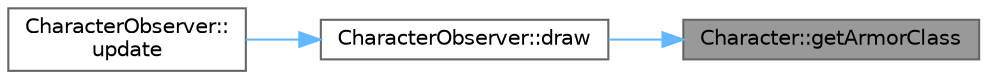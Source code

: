 digraph "Character::getArmorClass"
{
 // LATEX_PDF_SIZE
  bgcolor="transparent";
  edge [fontname=Helvetica,fontsize=10,labelfontname=Helvetica,labelfontsize=10];
  node [fontname=Helvetica,fontsize=10,shape=box,height=0.2,width=0.4];
  rankdir="RL";
  Node1 [id="Node000001",label="Character::getArmorClass",height=0.2,width=0.4,color="gray40", fillcolor="grey60", style="filled", fontcolor="black",tooltip=" "];
  Node1 -> Node2 [id="edge1_Node000001_Node000002",dir="back",color="steelblue1",style="solid",tooltip=" "];
  Node2 [id="Node000002",label="CharacterObserver::draw",height=0.2,width=0.4,color="grey40", fillcolor="white", style="filled",URL="$class_character_observer.html#a7dbed4f59c198d3ac505a05831c97e21",tooltip=" "];
  Node2 -> Node3 [id="edge2_Node000002_Node000003",dir="back",color="steelblue1",style="solid",tooltip=" "];
  Node3 [id="Node000003",label="CharacterObserver::\lupdate",height=0.2,width=0.4,color="grey40", fillcolor="white", style="filled",URL="$class_character_observer.html#a942b2ceca8c3b9997b7cb72b1894b6e8",tooltip=" "];
}
